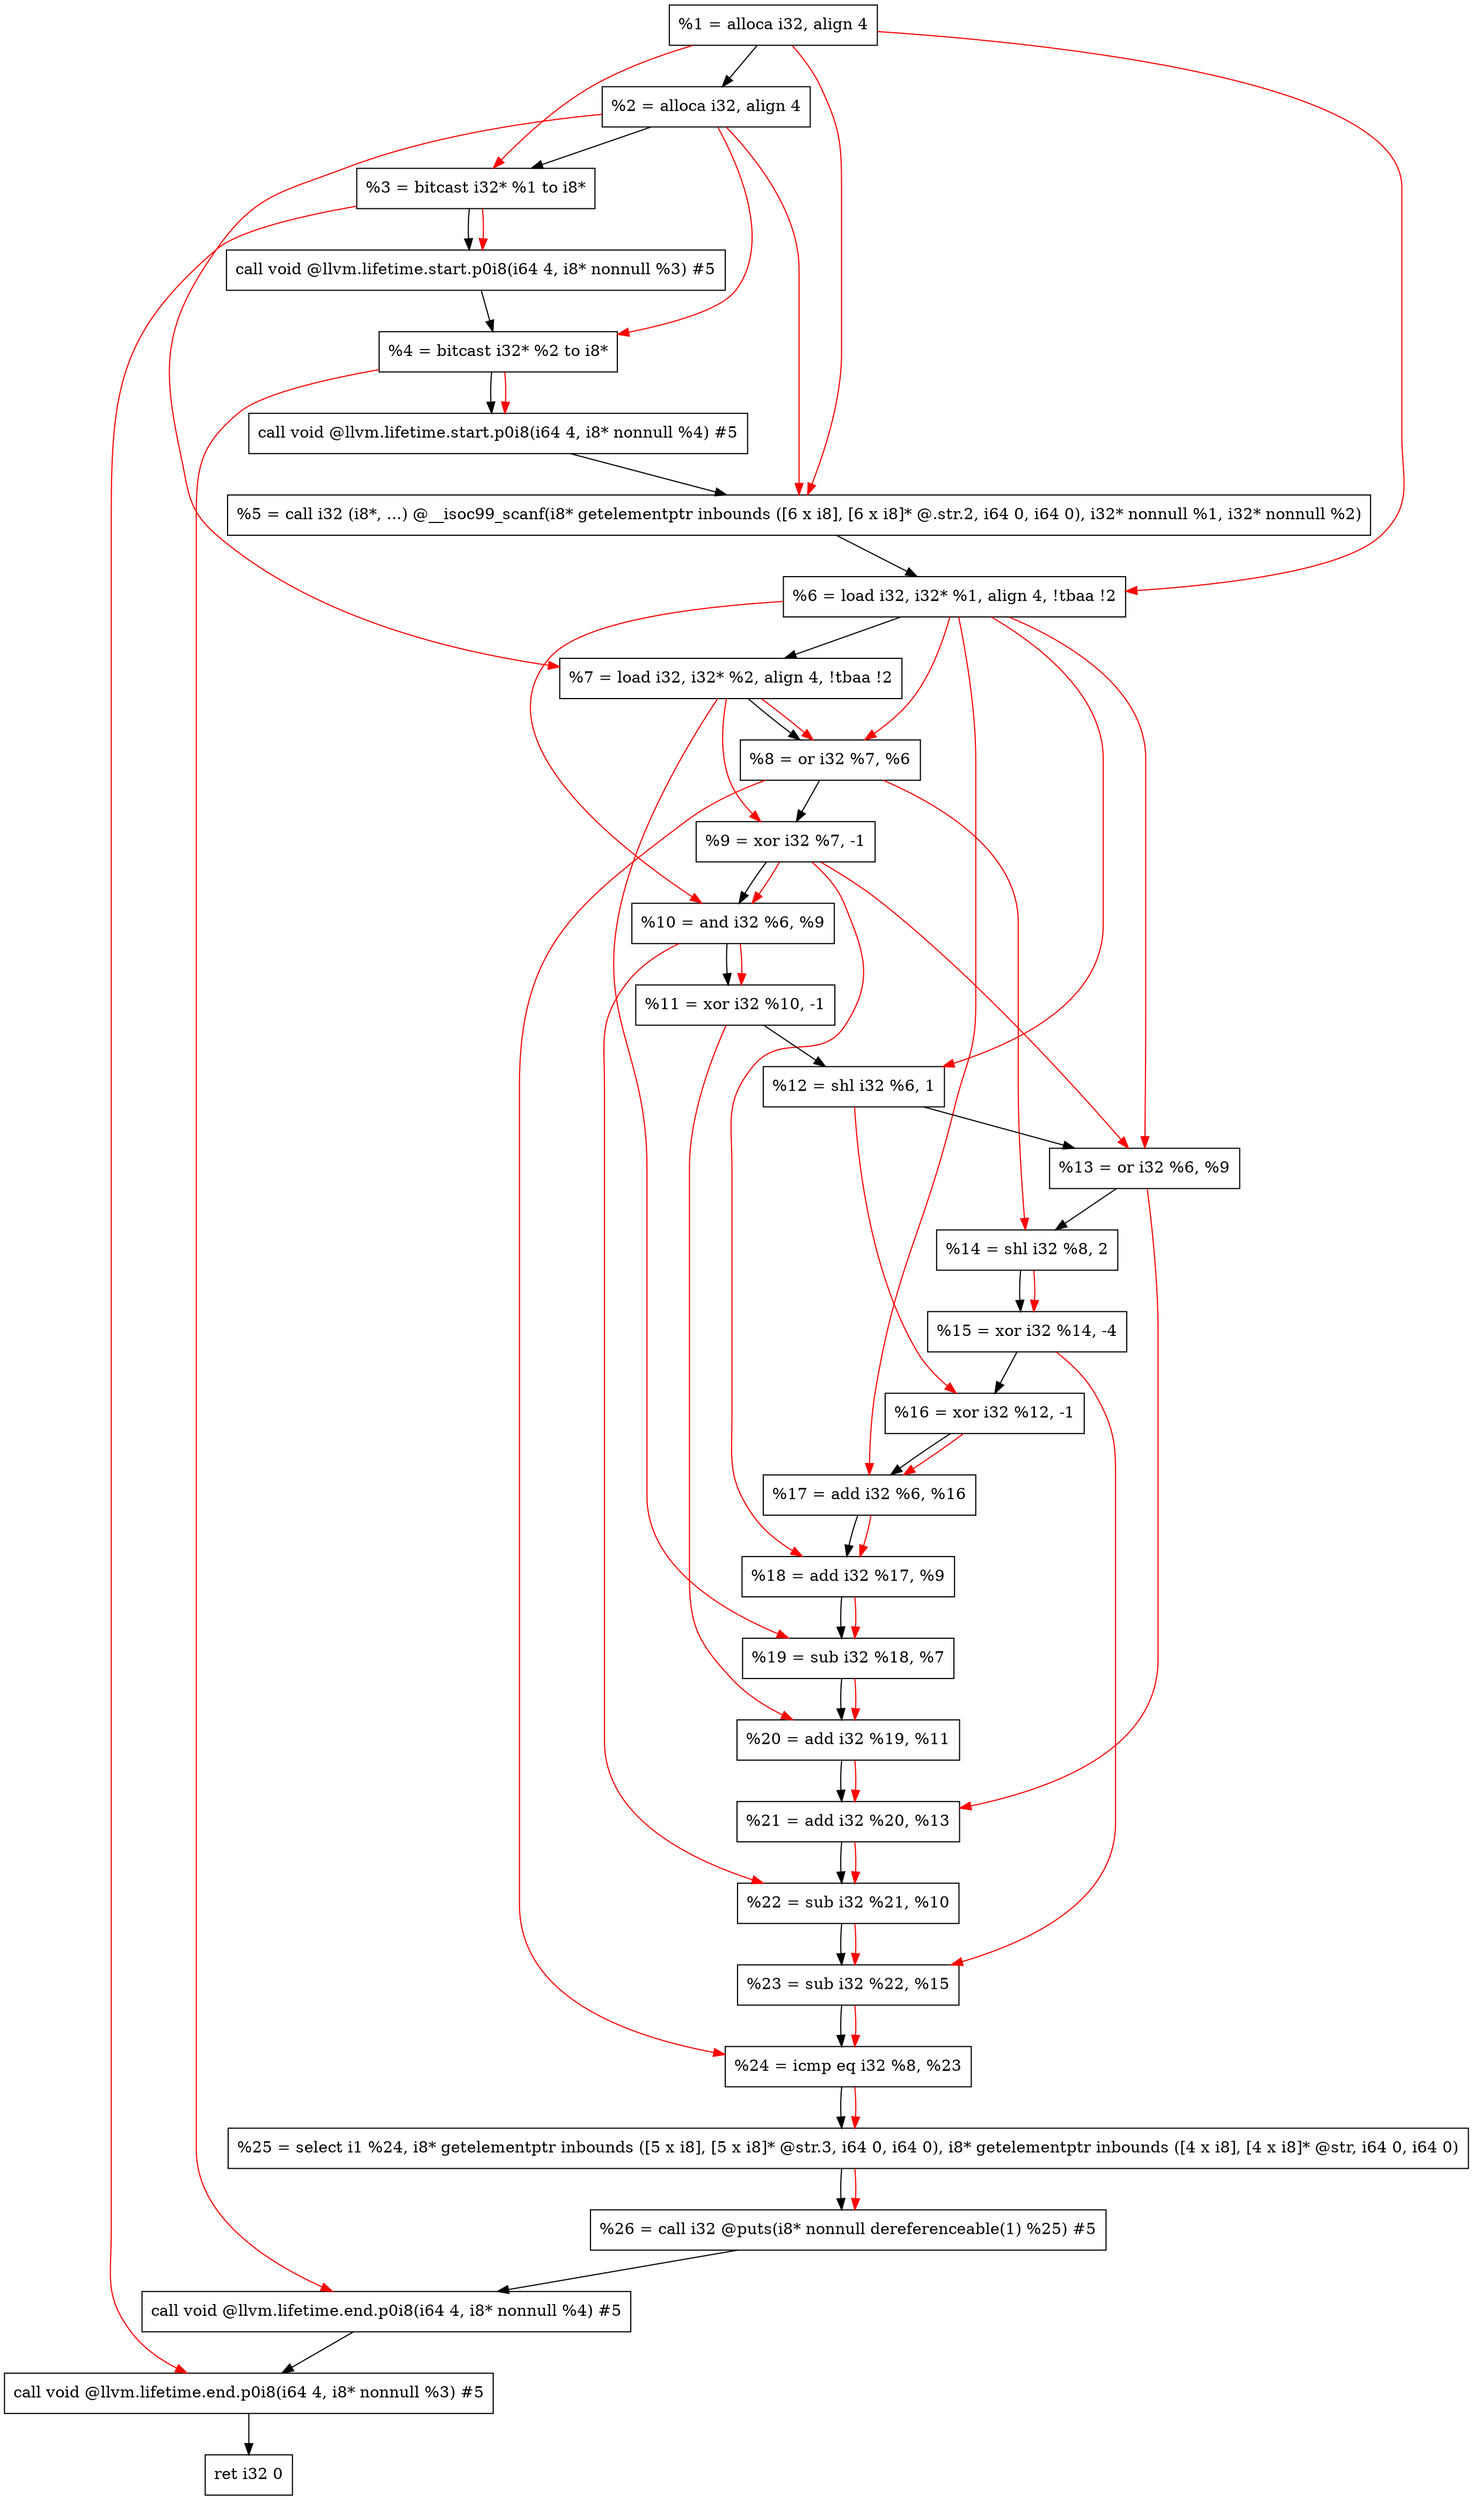 digraph "DFG for'main' function" {
	Node0x17c7898[shape=record, label="  %1 = alloca i32, align 4"];
	Node0x17c7918[shape=record, label="  %2 = alloca i32, align 4"];
	Node0x17c79a8[shape=record, label="  %3 = bitcast i32* %1 to i8*"];
	Node0x17c7e08[shape=record, label="  call void @llvm.lifetime.start.p0i8(i64 4, i8* nonnull %3) #5"];
	Node0x17c7ee8[shape=record, label="  %4 = bitcast i32* %2 to i8*"];
	Node0x17c8008[shape=record, label="  call void @llvm.lifetime.start.p0i8(i64 4, i8* nonnull %4) #5"];
	Node0x17c8240[shape=record, label="  %5 = call i32 (i8*, ...) @__isoc99_scanf(i8* getelementptr inbounds ([6 x i8], [6 x i8]* @.str.2, i64 0, i64 0), i32* nonnull %1, i32* nonnull %2)"];
	Node0x17c82f8[shape=record, label="  %6 = load i32, i32* %1, align 4, !tbaa !2"];
	Node0x17c9268[shape=record, label="  %7 = load i32, i32* %2, align 4, !tbaa !2"];
	Node0x17c98f0[shape=record, label="  %8 = or i32 %7, %6"];
	Node0x17c9960[shape=record, label="  %9 = xor i32 %7, -1"];
	Node0x17c99d0[shape=record, label="  %10 = and i32 %6, %9"];
	Node0x17c9a40[shape=record, label="  %11 = xor i32 %10, -1"];
	Node0x17c9ab0[shape=record, label="  %12 = shl i32 %6, 1"];
	Node0x17c9b20[shape=record, label="  %13 = or i32 %6, %9"];
	Node0x17c9b90[shape=record, label="  %14 = shl i32 %8, 2"];
	Node0x17c9c00[shape=record, label="  %15 = xor i32 %14, -4"];
	Node0x17c9c70[shape=record, label="  %16 = xor i32 %12, -1"];
	Node0x17c9ce0[shape=record, label="  %17 = add i32 %6, %16"];
	Node0x17c9d50[shape=record, label="  %18 = add i32 %17, %9"];
	Node0x17c9dc0[shape=record, label="  %19 = sub i32 %18, %7"];
	Node0x17c9e30[shape=record, label="  %20 = add i32 %19, %11"];
	Node0x17c9ea0[shape=record, label="  %21 = add i32 %20, %13"];
	Node0x17c9f10[shape=record, label="  %22 = sub i32 %21, %10"];
	Node0x17c9f80[shape=record, label="  %23 = sub i32 %22, %15"];
	Node0x17c9ff0[shape=record, label="  %24 = icmp eq i32 %8, %23"];
	Node0x17689d8[shape=record, label="  %25 = select i1 %24, i8* getelementptr inbounds ([5 x i8], [5 x i8]* @str.3, i64 0, i64 0), i8* getelementptr inbounds ([4 x i8], [4 x i8]* @str, i64 0, i64 0)"];
	Node0x17ca080[shape=record, label="  %26 = call i32 @puts(i8* nonnull dereferenceable(1) %25) #5"];
	Node0x17ca2d8[shape=record, label="  call void @llvm.lifetime.end.p0i8(i64 4, i8* nonnull %4) #5"];
	Node0x17ca438[shape=record, label="  call void @llvm.lifetime.end.p0i8(i64 4, i8* nonnull %3) #5"];
	Node0x17ca4f8[shape=record, label="  ret i32 0"];
	Node0x17c7898 -> Node0x17c7918;
	Node0x17c7918 -> Node0x17c79a8;
	Node0x17c79a8 -> Node0x17c7e08;
	Node0x17c7e08 -> Node0x17c7ee8;
	Node0x17c7ee8 -> Node0x17c8008;
	Node0x17c8008 -> Node0x17c8240;
	Node0x17c8240 -> Node0x17c82f8;
	Node0x17c82f8 -> Node0x17c9268;
	Node0x17c9268 -> Node0x17c98f0;
	Node0x17c98f0 -> Node0x17c9960;
	Node0x17c9960 -> Node0x17c99d0;
	Node0x17c99d0 -> Node0x17c9a40;
	Node0x17c9a40 -> Node0x17c9ab0;
	Node0x17c9ab0 -> Node0x17c9b20;
	Node0x17c9b20 -> Node0x17c9b90;
	Node0x17c9b90 -> Node0x17c9c00;
	Node0x17c9c00 -> Node0x17c9c70;
	Node0x17c9c70 -> Node0x17c9ce0;
	Node0x17c9ce0 -> Node0x17c9d50;
	Node0x17c9d50 -> Node0x17c9dc0;
	Node0x17c9dc0 -> Node0x17c9e30;
	Node0x17c9e30 -> Node0x17c9ea0;
	Node0x17c9ea0 -> Node0x17c9f10;
	Node0x17c9f10 -> Node0x17c9f80;
	Node0x17c9f80 -> Node0x17c9ff0;
	Node0x17c9ff0 -> Node0x17689d8;
	Node0x17689d8 -> Node0x17ca080;
	Node0x17ca080 -> Node0x17ca2d8;
	Node0x17ca2d8 -> Node0x17ca438;
	Node0x17ca438 -> Node0x17ca4f8;
edge [color=red]
	Node0x17c7898 -> Node0x17c79a8;
	Node0x17c79a8 -> Node0x17c7e08;
	Node0x17c7918 -> Node0x17c7ee8;
	Node0x17c7ee8 -> Node0x17c8008;
	Node0x17c7898 -> Node0x17c8240;
	Node0x17c7918 -> Node0x17c8240;
	Node0x17c7898 -> Node0x17c82f8;
	Node0x17c7918 -> Node0x17c9268;
	Node0x17c9268 -> Node0x17c98f0;
	Node0x17c82f8 -> Node0x17c98f0;
	Node0x17c9268 -> Node0x17c9960;
	Node0x17c82f8 -> Node0x17c99d0;
	Node0x17c9960 -> Node0x17c99d0;
	Node0x17c99d0 -> Node0x17c9a40;
	Node0x17c82f8 -> Node0x17c9ab0;
	Node0x17c82f8 -> Node0x17c9b20;
	Node0x17c9960 -> Node0x17c9b20;
	Node0x17c98f0 -> Node0x17c9b90;
	Node0x17c9b90 -> Node0x17c9c00;
	Node0x17c9ab0 -> Node0x17c9c70;
	Node0x17c82f8 -> Node0x17c9ce0;
	Node0x17c9c70 -> Node0x17c9ce0;
	Node0x17c9ce0 -> Node0x17c9d50;
	Node0x17c9960 -> Node0x17c9d50;
	Node0x17c9d50 -> Node0x17c9dc0;
	Node0x17c9268 -> Node0x17c9dc0;
	Node0x17c9dc0 -> Node0x17c9e30;
	Node0x17c9a40 -> Node0x17c9e30;
	Node0x17c9e30 -> Node0x17c9ea0;
	Node0x17c9b20 -> Node0x17c9ea0;
	Node0x17c9ea0 -> Node0x17c9f10;
	Node0x17c99d0 -> Node0x17c9f10;
	Node0x17c9f10 -> Node0x17c9f80;
	Node0x17c9c00 -> Node0x17c9f80;
	Node0x17c98f0 -> Node0x17c9ff0;
	Node0x17c9f80 -> Node0x17c9ff0;
	Node0x17c9ff0 -> Node0x17689d8;
	Node0x17689d8 -> Node0x17ca080;
	Node0x17c7ee8 -> Node0x17ca2d8;
	Node0x17c79a8 -> Node0x17ca438;
}
